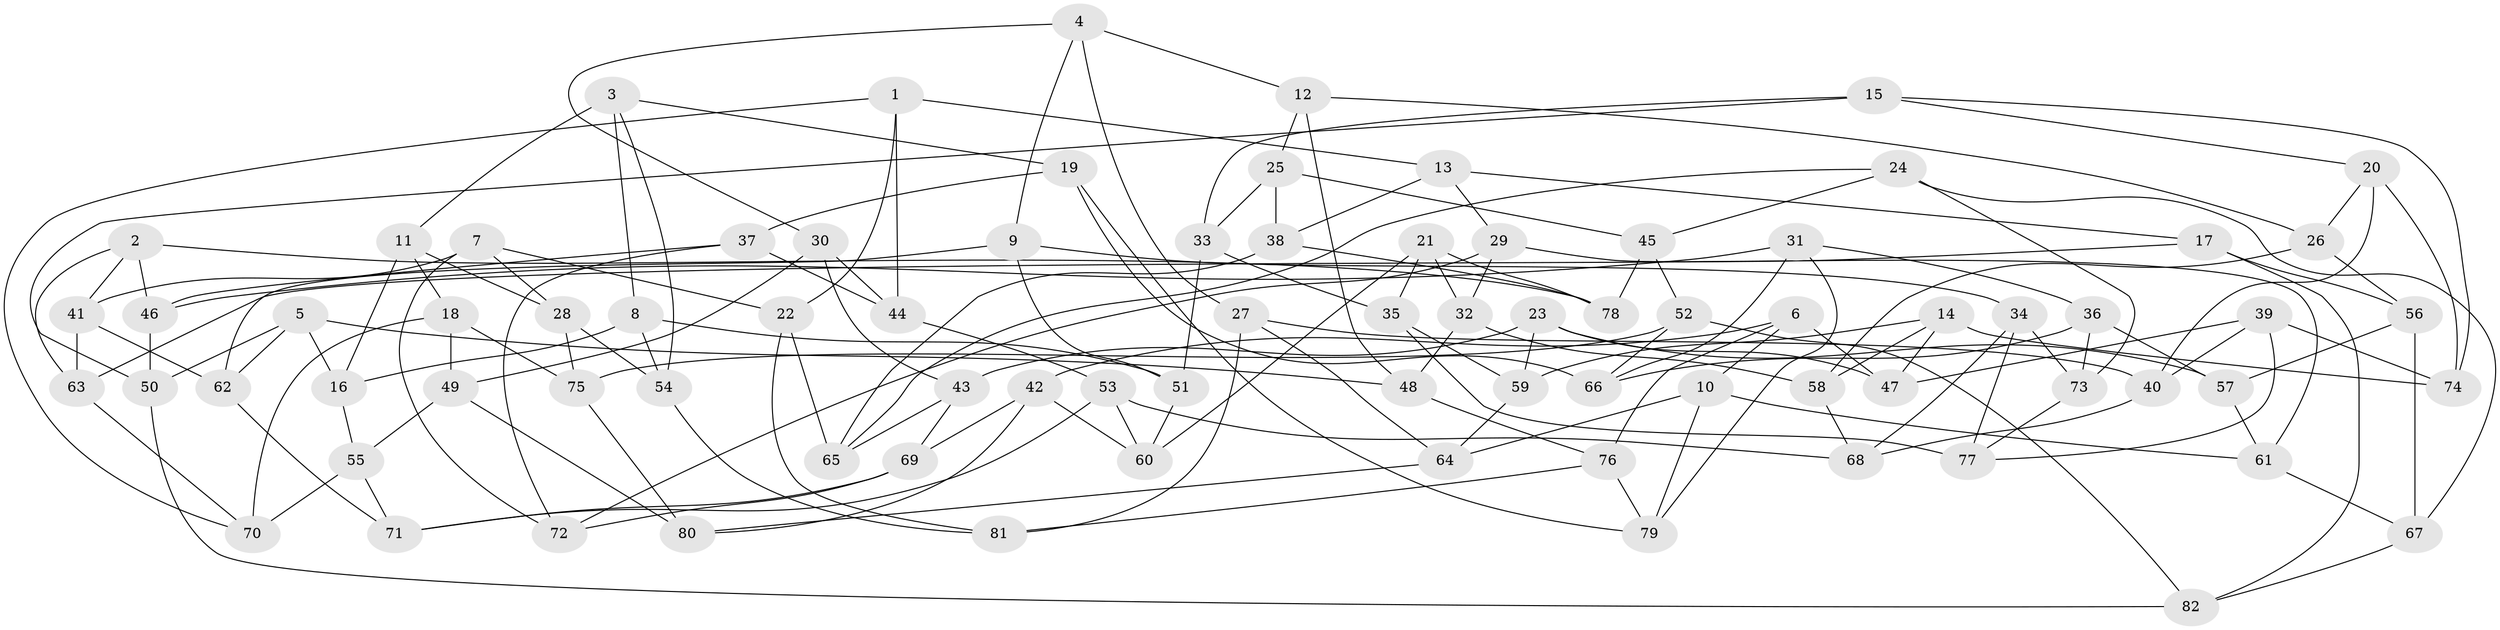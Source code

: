 // Generated by graph-tools (version 1.1) at 2025/57/03/09/25 04:57:54]
// undirected, 82 vertices, 164 edges
graph export_dot {
graph [start="1"]
  node [color=gray90,style=filled];
  1;
  2;
  3;
  4;
  5;
  6;
  7;
  8;
  9;
  10;
  11;
  12;
  13;
  14;
  15;
  16;
  17;
  18;
  19;
  20;
  21;
  22;
  23;
  24;
  25;
  26;
  27;
  28;
  29;
  30;
  31;
  32;
  33;
  34;
  35;
  36;
  37;
  38;
  39;
  40;
  41;
  42;
  43;
  44;
  45;
  46;
  47;
  48;
  49;
  50;
  51;
  52;
  53;
  54;
  55;
  56;
  57;
  58;
  59;
  60;
  61;
  62;
  63;
  64;
  65;
  66;
  67;
  68;
  69;
  70;
  71;
  72;
  73;
  74;
  75;
  76;
  77;
  78;
  79;
  80;
  81;
  82;
  1 -- 44;
  1 -- 22;
  1 -- 70;
  1 -- 13;
  2 -- 46;
  2 -- 41;
  2 -- 63;
  2 -- 78;
  3 -- 19;
  3 -- 8;
  3 -- 54;
  3 -- 11;
  4 -- 30;
  4 -- 27;
  4 -- 9;
  4 -- 12;
  5 -- 50;
  5 -- 62;
  5 -- 48;
  5 -- 16;
  6 -- 47;
  6 -- 76;
  6 -- 42;
  6 -- 10;
  7 -- 22;
  7 -- 28;
  7 -- 72;
  7 -- 41;
  8 -- 54;
  8 -- 16;
  8 -- 51;
  9 -- 51;
  9 -- 34;
  9 -- 62;
  10 -- 64;
  10 -- 61;
  10 -- 79;
  11 -- 28;
  11 -- 18;
  11 -- 16;
  12 -- 25;
  12 -- 48;
  12 -- 26;
  13 -- 38;
  13 -- 29;
  13 -- 17;
  14 -- 59;
  14 -- 47;
  14 -- 74;
  14 -- 58;
  15 -- 74;
  15 -- 50;
  15 -- 20;
  15 -- 33;
  16 -- 55;
  17 -- 82;
  17 -- 63;
  17 -- 56;
  18 -- 75;
  18 -- 70;
  18 -- 49;
  19 -- 79;
  19 -- 37;
  19 -- 66;
  20 -- 26;
  20 -- 40;
  20 -- 74;
  21 -- 35;
  21 -- 32;
  21 -- 78;
  21 -- 60;
  22 -- 65;
  22 -- 81;
  23 -- 57;
  23 -- 47;
  23 -- 43;
  23 -- 59;
  24 -- 73;
  24 -- 67;
  24 -- 65;
  24 -- 45;
  25 -- 45;
  25 -- 33;
  25 -- 38;
  26 -- 56;
  26 -- 58;
  27 -- 64;
  27 -- 81;
  27 -- 40;
  28 -- 75;
  28 -- 54;
  29 -- 61;
  29 -- 32;
  29 -- 72;
  30 -- 49;
  30 -- 44;
  30 -- 43;
  31 -- 46;
  31 -- 79;
  31 -- 36;
  31 -- 66;
  32 -- 58;
  32 -- 48;
  33 -- 51;
  33 -- 35;
  34 -- 73;
  34 -- 68;
  34 -- 77;
  35 -- 77;
  35 -- 59;
  36 -- 73;
  36 -- 57;
  36 -- 66;
  37 -- 44;
  37 -- 46;
  37 -- 72;
  38 -- 65;
  38 -- 78;
  39 -- 40;
  39 -- 74;
  39 -- 77;
  39 -- 47;
  40 -- 68;
  41 -- 63;
  41 -- 62;
  42 -- 60;
  42 -- 80;
  42 -- 69;
  43 -- 65;
  43 -- 69;
  44 -- 53;
  45 -- 52;
  45 -- 78;
  46 -- 50;
  48 -- 76;
  49 -- 55;
  49 -- 80;
  50 -- 82;
  51 -- 60;
  52 -- 82;
  52 -- 75;
  52 -- 66;
  53 -- 60;
  53 -- 71;
  53 -- 68;
  54 -- 81;
  55 -- 71;
  55 -- 70;
  56 -- 57;
  56 -- 67;
  57 -- 61;
  58 -- 68;
  59 -- 64;
  61 -- 67;
  62 -- 71;
  63 -- 70;
  64 -- 80;
  67 -- 82;
  69 -- 71;
  69 -- 72;
  73 -- 77;
  75 -- 80;
  76 -- 79;
  76 -- 81;
}
